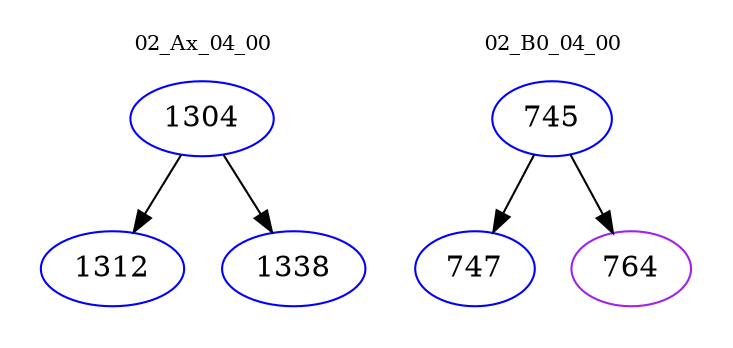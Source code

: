 digraph{
subgraph cluster_0 {
color = white
label = "02_Ax_04_00";
fontsize=10;
T0_1304 [label="1304", color="blue"]
T0_1304 -> T0_1312 [color="black"]
T0_1312 [label="1312", color="blue"]
T0_1304 -> T0_1338 [color="black"]
T0_1338 [label="1338", color="blue"]
}
subgraph cluster_1 {
color = white
label = "02_B0_04_00";
fontsize=10;
T1_745 [label="745", color="blue"]
T1_745 -> T1_747 [color="black"]
T1_747 [label="747", color="blue"]
T1_745 -> T1_764 [color="black"]
T1_764 [label="764", color="purple"]
}
}
